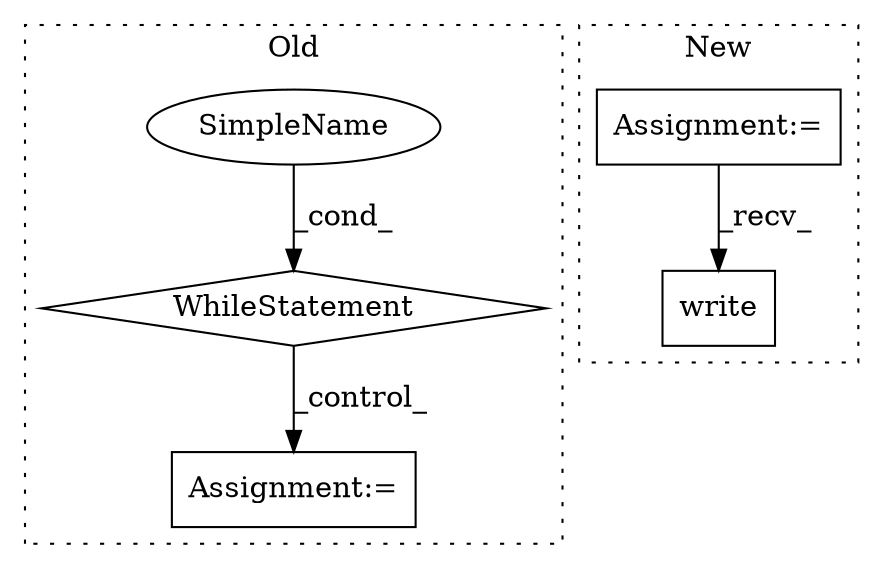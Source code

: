 digraph G {
subgraph cluster0 {
1 [label="WhileStatement" a="61" s="14695,14720" l="7,2" shape="diamond"];
3 [label="Assignment:=" a="7" s="14734" l="1" shape="box"];
4 [label="SimpleName" a="42" s="" l="" shape="ellipse"];
label = "Old";
style="dotted";
}
subgraph cluster1 {
2 [label="write" a="32" s="15867,15927" l="6,1" shape="box"];
5 [label="Assignment:=" a="7" s="15682" l="8" shape="box"];
label = "New";
style="dotted";
}
1 -> 3 [label="_control_"];
4 -> 1 [label="_cond_"];
5 -> 2 [label="_recv_"];
}